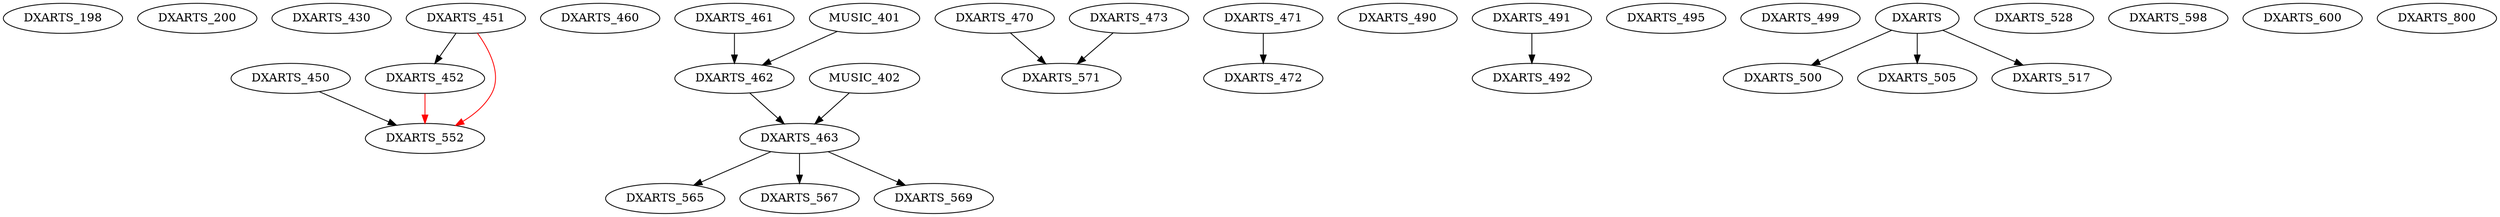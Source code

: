 digraph G {
    DXARTS_198;
    DXARTS_200;
    DXARTS_430;
    DXARTS_450;
    DXARTS_451;
    edge [color=black];
    DXARTS_451 -> DXARTS_452;
    DXARTS_460;
    DXARTS_461;
    edge [color=black];
    DXARTS_461 -> DXARTS_462;
    MUSIC_401 -> DXARTS_462;
    edge [color=black];
    DXARTS_462 -> DXARTS_463;
    MUSIC_402 -> DXARTS_463;
    DXARTS_470;
    DXARTS_471;
    edge [color=black];
    DXARTS_471 -> DXARTS_472;
    DXARTS_490;
    DXARTS_491;
    edge [color=black];
    DXARTS_491 -> DXARTS_492;
    DXARTS_495;
    DXARTS_499;
    edge [color=black];
    DXARTS -> DXARTS_500;
    edge [color=black];
    DXARTS -> DXARTS_505;
    edge [color=black];
    DXARTS -> DXARTS_517;
    DXARTS_528;
    edge [color=black];
    DXARTS_450 -> DXARTS_552;
    edge [color=red];
    DXARTS_451 -> DXARTS_552;
    DXARTS_452 -> DXARTS_552;
    edge [color=black];
    DXARTS_463 -> DXARTS_565;
    edge [color=black];
    DXARTS_463 -> DXARTS_567;
    edge [color=black];
    DXARTS_463 -> DXARTS_569;
    edge [color=black];
    DXARTS_470 -> DXARTS_571;
    DXARTS_473 -> DXARTS_571;
    DXARTS_598;
    DXARTS_600;
    DXARTS_800;
}
